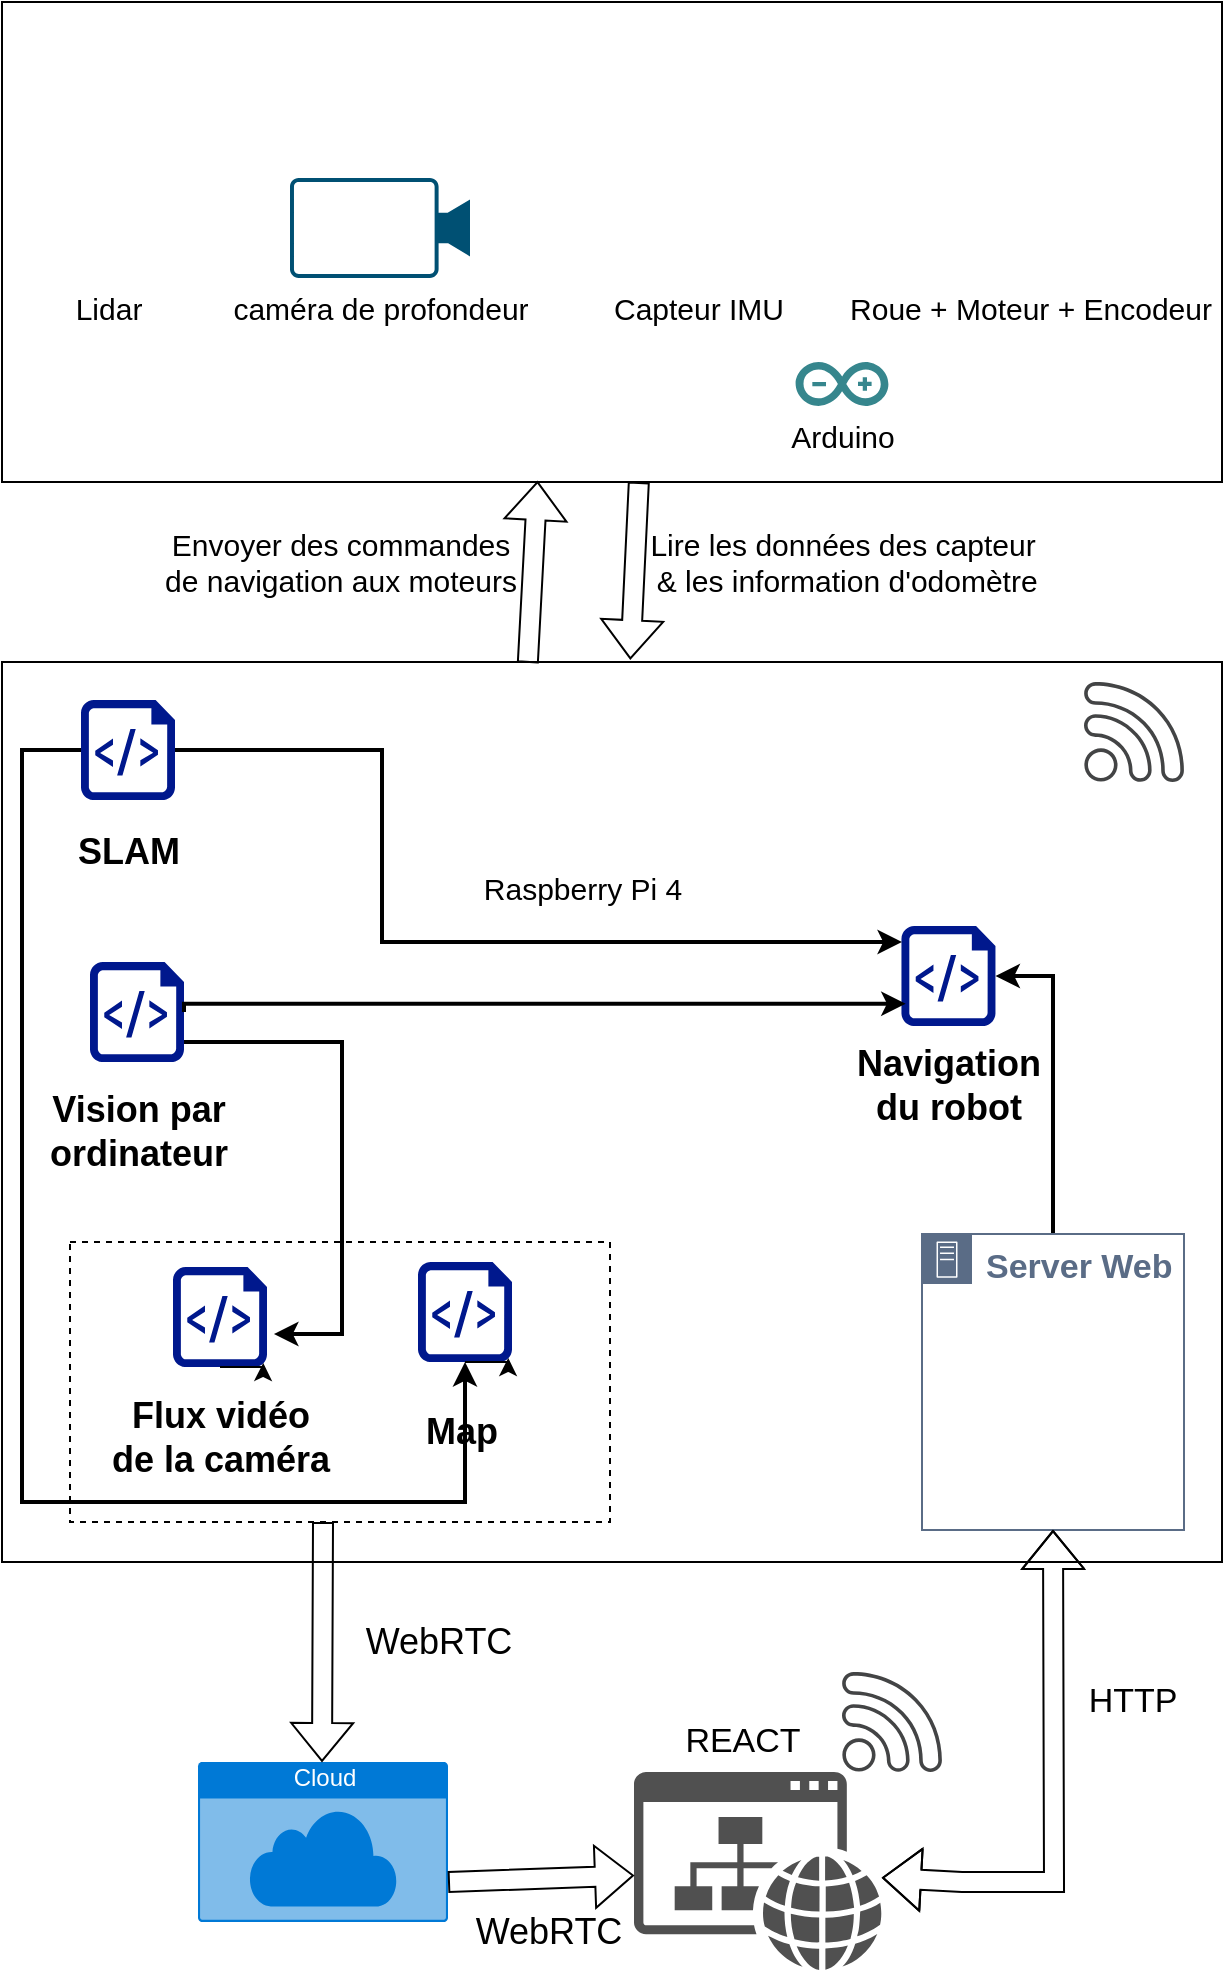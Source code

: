 <mxfile version="20.8.20" type="github">
  <diagram name="Page-1" id="iV1RnTl6HTwkThaEjvGe">
    <mxGraphModel dx="2009" dy="843" grid="1" gridSize="10" guides="1" tooltips="1" connect="1" arrows="1" fold="1" page="1" pageScale="1" pageWidth="827" pageHeight="1169" math="0" shadow="0">
      <root>
        <mxCell id="0" />
        <mxCell id="1" parent="0" />
        <mxCell id="uuslm9PACDWed2pLeZsH-23" value="" style="rounded=0;whiteSpace=wrap;html=1;" vertex="1" parent="1">
          <mxGeometry x="110" y="30" width="610" height="240" as="geometry" />
        </mxCell>
        <mxCell id="uuslm9PACDWed2pLeZsH-4" value="" style="group;rotation=90;fontSize=15;" vertex="1" connectable="0" parent="1">
          <mxGeometry x="229" y="118" width="155" height="80" as="geometry" />
        </mxCell>
        <mxCell id="uuslm9PACDWed2pLeZsH-1" value="" style="points=[[0,0.5,0],[0.19,0.02,0],[0.59,0,0],[0.985,0.02,0],[1,0.5,0],[0.985,0.98,0],[0.59,1,0],[0.19,0.98,0]];verticalLabelPosition=bottom;sketch=0;html=1;verticalAlign=top;aspect=fixed;align=center;pointerEvents=1;shape=mxgraph.cisco19.camera;fillColor=#005073;strokeColor=none;direction=west;" vertex="1" parent="uuslm9PACDWed2pLeZsH-4">
          <mxGeometry x="25" width="90" height="50" as="geometry" />
        </mxCell>
        <mxCell id="uuslm9PACDWed2pLeZsH-2" value="&lt;font style=&quot;font-size: 15px;&quot;&gt;caméra de profondeur&lt;/font&gt;" style="text;html=1;align=center;verticalAlign=middle;resizable=0;points=[];autosize=1;strokeColor=none;fillColor=none;" vertex="1" parent="uuslm9PACDWed2pLeZsH-4">
          <mxGeometry x="-15" y="50" width="170" height="30" as="geometry" />
        </mxCell>
        <mxCell id="uuslm9PACDWed2pLeZsH-6" value="" style="group;fontSize=15;" vertex="1" connectable="0" parent="1">
          <mxGeometry x="119" y="88" width="88" height="110" as="geometry" />
        </mxCell>
        <mxCell id="uuslm9PACDWed2pLeZsH-3" value="" style="shape=image;html=1;verticalAlign=top;verticalLabelPosition=bottom;labelBackgroundColor=#ffffff;imageAspect=0;aspect=fixed;image=https://cdn1.iconfinder.com/data/icons/space-and-ships-1/512/Prancheta_18-128.png" vertex="1" parent="uuslm9PACDWed2pLeZsH-6">
          <mxGeometry width="88" height="88" as="geometry" />
        </mxCell>
        <mxCell id="uuslm9PACDWed2pLeZsH-5" value="&lt;font style=&quot;font-size: 15px;&quot;&gt;Lidar&lt;/font&gt;" style="text;html=1;align=center;verticalAlign=middle;resizable=0;points=[];autosize=1;strokeColor=none;fillColor=none;" vertex="1" parent="uuslm9PACDWed2pLeZsH-6">
          <mxGeometry x="14" y="80" width="60" height="30" as="geometry" />
        </mxCell>
        <mxCell id="uuslm9PACDWed2pLeZsH-9" value="" style="group;fontSize=15;" vertex="1" connectable="0" parent="1">
          <mxGeometry x="539" y="40" width="185" height="158" as="geometry" />
        </mxCell>
        <mxCell id="uuslm9PACDWed2pLeZsH-7" value="" style="shape=image;html=1;verticalAlign=top;verticalLabelPosition=bottom;labelBackgroundColor=#ffffff;imageAspect=0;aspect=fixed;image=https://cdn2.iconfinder.com/data/icons/circle-icons-1/64/carwheel-128.png" vertex="1" parent="uuslm9PACDWed2pLeZsH-9">
          <mxGeometry x="21" width="128" height="128" as="geometry" />
        </mxCell>
        <mxCell id="uuslm9PACDWed2pLeZsH-8" value="&lt;font style=&quot;font-size: 15px;&quot;&gt;Roue + Moteur + Encodeur&lt;/font&gt;" style="text;html=1;align=center;verticalAlign=middle;resizable=0;points=[];autosize=1;strokeColor=none;fillColor=none;" vertex="1" parent="uuslm9PACDWed2pLeZsH-9">
          <mxGeometry x="-15" y="128" width="200" height="30" as="geometry" />
        </mxCell>
        <mxCell id="uuslm9PACDWed2pLeZsH-17" value="" style="group;fontSize=15;" vertex="1" connectable="0" parent="1">
          <mxGeometry x="500" y="210" width="70" height="52" as="geometry" />
        </mxCell>
        <mxCell id="uuslm9PACDWed2pLeZsH-14" value="&lt;font style=&quot;font-size: 15px;&quot;&gt;Arduino&lt;/font&gt;" style="text;html=1;align=center;verticalAlign=middle;resizable=0;points=[];autosize=1;strokeColor=none;fillColor=none;" vertex="1" parent="uuslm9PACDWed2pLeZsH-17">
          <mxGeometry x="-10" y="22" width="80" height="30" as="geometry" />
        </mxCell>
        <mxCell id="uuslm9PACDWed2pLeZsH-15" value="" style="dashed=0;outlineConnect=0;html=1;align=center;labelPosition=center;verticalLabelPosition=bottom;verticalAlign=top;shape=mxgraph.weblogos.arduino;fillColor=#36868D;strokeColor=none" vertex="1" parent="uuslm9PACDWed2pLeZsH-17">
          <mxGeometry x="6.8" width="46.4" height="22" as="geometry" />
        </mxCell>
        <mxCell id="uuslm9PACDWed2pLeZsH-22" value="" style="group;fontSize=15;" vertex="1" connectable="0" parent="1">
          <mxGeometry x="412.5" y="138" width="100" height="60" as="geometry" />
        </mxCell>
        <mxCell id="uuslm9PACDWed2pLeZsH-18" value="" style="shape=image;html=1;verticalAlign=top;verticalLabelPosition=bottom;labelBackgroundColor=#ffffff;imageAspect=0;aspect=fixed;image=https://cdn1.iconfinder.com/data/icons/unicons-line-vol-5/24/processor-128.png" vertex="1" parent="uuslm9PACDWed2pLeZsH-22">
          <mxGeometry x="26" width="38" height="38" as="geometry" />
        </mxCell>
        <mxCell id="uuslm9PACDWed2pLeZsH-21" value="&lt;font style=&quot;font-size: 15px;&quot;&gt;Capteur IMU&lt;/font&gt;" style="text;html=1;align=center;verticalAlign=middle;resizable=0;points=[];autosize=1;strokeColor=none;fillColor=none;" vertex="1" parent="uuslm9PACDWed2pLeZsH-22">
          <mxGeometry x="-10" y="30" width="110" height="30" as="geometry" />
        </mxCell>
        <mxCell id="uuslm9PACDWed2pLeZsH-25" value="" style="rounded=0;whiteSpace=wrap;html=1;" vertex="1" parent="1">
          <mxGeometry x="110" y="360" width="610" height="450" as="geometry" />
        </mxCell>
        <mxCell id="uuslm9PACDWed2pLeZsH-13" value="" style="group;fontSize=15;" vertex="1" connectable="0" parent="1">
          <mxGeometry x="350" y="370" width="110" height="118" as="geometry" />
        </mxCell>
        <mxCell id="uuslm9PACDWed2pLeZsH-11" value="" style="shape=image;html=1;verticalAlign=top;verticalLabelPosition=bottom;labelBackgroundColor=#ffffff;imageAspect=0;aspect=fixed;image=https://cdn1.iconfinder.com/data/icons/fruit-136/64/Fruit_iconfree_Filled_Outline_raspberry-healthy-organic-food-fruit_icon-128.png" vertex="1" parent="uuslm9PACDWed2pLeZsH-13">
          <mxGeometry x="6" width="88" height="88" as="geometry" />
        </mxCell>
        <mxCell id="uuslm9PACDWed2pLeZsH-12" value="&lt;font style=&quot;font-size: 15px;&quot;&gt;Raspberry Pi 4&lt;/font&gt;" style="text;html=1;align=center;verticalAlign=middle;resizable=0;points=[];autosize=1;strokeColor=none;fillColor=none;" vertex="1" parent="uuslm9PACDWed2pLeZsH-13">
          <mxGeometry x="-10" y="88" width="120" height="30" as="geometry" />
        </mxCell>
        <mxCell id="uuslm9PACDWed2pLeZsH-28" value="Lire les données des capteur&lt;br style=&quot;font-size: 15px;&quot;&gt;&amp;nbsp;&amp;amp; les information d&#39;odomètre" style="text;html=1;align=center;verticalAlign=middle;resizable=0;points=[];autosize=1;strokeColor=none;fillColor=none;fontSize=15;" vertex="1" parent="1">
          <mxGeometry x="420" y="285" width="220" height="50" as="geometry" />
        </mxCell>
        <mxCell id="uuslm9PACDWed2pLeZsH-29" value="Envoyer des commandes &lt;br style=&quot;font-size: 15px;&quot;&gt;de navigation aux moteurs" style="text;html=1;align=center;verticalAlign=middle;resizable=0;points=[];autosize=1;strokeColor=none;fillColor=none;fontSize=15;" vertex="1" parent="1">
          <mxGeometry x="179" y="285" width="200" height="50" as="geometry" />
        </mxCell>
        <mxCell id="uuslm9PACDWed2pLeZsH-30" value="" style="shape=flexArrow;endArrow=classic;html=1;rounded=0;entryX=0.515;entryY=-0.003;entryDx=0;entryDy=0;entryPerimeter=0;exitX=0.522;exitY=1;exitDx=0;exitDy=0;exitPerimeter=0;" edge="1" parent="1" source="uuslm9PACDWed2pLeZsH-23" target="uuslm9PACDWed2pLeZsH-25">
          <mxGeometry width="50" height="50" relative="1" as="geometry">
            <mxPoint x="430" y="230" as="sourcePoint" />
            <mxPoint x="370" y="360" as="targetPoint" />
          </mxGeometry>
        </mxCell>
        <mxCell id="uuslm9PACDWed2pLeZsH-31" value="" style="shape=flexArrow;endArrow=classic;html=1;rounded=0;entryX=0.439;entryY=0.998;entryDx=0;entryDy=0;entryPerimeter=0;exitX=0.431;exitY=0.001;exitDx=0;exitDy=0;exitPerimeter=0;" edge="1" parent="1" source="uuslm9PACDWed2pLeZsH-25" target="uuslm9PACDWed2pLeZsH-23">
          <mxGeometry width="50" height="50" relative="1" as="geometry">
            <mxPoint x="368" y="350" as="sourcePoint" />
            <mxPoint x="370" y="360" as="targetPoint" />
          </mxGeometry>
        </mxCell>
        <mxCell id="uuslm9PACDWed2pLeZsH-34" value="" style="group" vertex="1" connectable="0" parent="1">
          <mxGeometry x="138" y="379" width="70" height="100" as="geometry" />
        </mxCell>
        <mxCell id="uuslm9PACDWed2pLeZsH-32" value="" style="sketch=0;aspect=fixed;pointerEvents=1;shadow=0;dashed=0;html=1;strokeColor=none;labelPosition=center;verticalLabelPosition=bottom;verticalAlign=top;align=center;fillColor=#00188D;shape=mxgraph.azure.script_file" vertex="1" parent="uuslm9PACDWed2pLeZsH-34">
          <mxGeometry x="11.5" width="47" height="50" as="geometry" />
        </mxCell>
        <mxCell id="uuslm9PACDWed2pLeZsH-33" value="&lt;b&gt;&lt;font style=&quot;font-size: 18px;&quot;&gt;SLAM&lt;/font&gt;&lt;/b&gt;" style="text;html=1;align=center;verticalAlign=middle;resizable=0;points=[];autosize=1;strokeColor=none;fillColor=none;" vertex="1" parent="uuslm9PACDWed2pLeZsH-34">
          <mxGeometry y="61" width="70" height="30" as="geometry" />
        </mxCell>
        <mxCell id="uuslm9PACDWed2pLeZsH-35" value="" style="group" vertex="1" connectable="0" parent="1">
          <mxGeometry x="110" y="510" width="135" height="115" as="geometry" />
        </mxCell>
        <mxCell id="uuslm9PACDWed2pLeZsH-36" value="" style="sketch=0;aspect=fixed;pointerEvents=1;shadow=0;dashed=0;html=1;strokeColor=none;labelPosition=center;verticalLabelPosition=bottom;verticalAlign=top;align=center;fillColor=#00188D;shape=mxgraph.azure.script_file" vertex="1" parent="uuslm9PACDWed2pLeZsH-35">
          <mxGeometry x="44" width="47" height="50" as="geometry" />
        </mxCell>
        <mxCell id="uuslm9PACDWed2pLeZsH-37" value="&lt;font size=&quot;4&quot;&gt;&lt;b&gt;Vision par &lt;br&gt;ordinateur&lt;/b&gt;&lt;/font&gt;" style="text;html=1;align=center;verticalAlign=middle;resizable=0;points=[];autosize=1;strokeColor=none;fillColor=none;" vertex="1" parent="uuslm9PACDWed2pLeZsH-35">
          <mxGeometry x="12.5" y="55" width="110" height="60" as="geometry" />
        </mxCell>
        <mxCell id="uuslm9PACDWed2pLeZsH-38" value="" style="group" vertex="1" connectable="0" parent="1">
          <mxGeometry x="550" y="500" width="110" height="115" as="geometry" />
        </mxCell>
        <mxCell id="uuslm9PACDWed2pLeZsH-39" value="" style="sketch=0;aspect=fixed;pointerEvents=1;shadow=0;dashed=0;html=1;strokeColor=none;labelPosition=center;verticalLabelPosition=bottom;verticalAlign=top;align=center;fillColor=#00188D;shape=mxgraph.azure.script_file" vertex="1" parent="uuslm9PACDWed2pLeZsH-38">
          <mxGeometry x="9.73" y="-8" width="47" height="50" as="geometry" />
        </mxCell>
        <mxCell id="uuslm9PACDWed2pLeZsH-40" value="&lt;b&gt;&lt;font style=&quot;font-size: 18px;&quot;&gt;Navigation &lt;br&gt;du robot&lt;/font&gt;&lt;/b&gt;" style="text;html=1;align=center;verticalAlign=middle;resizable=0;points=[];autosize=1;strokeColor=none;fillColor=none;" vertex="1" parent="uuslm9PACDWed2pLeZsH-38">
          <mxGeometry x="-26.774" y="42" width="120" height="60" as="geometry" />
        </mxCell>
        <mxCell id="uuslm9PACDWed2pLeZsH-43" value="" style="sketch=0;pointerEvents=1;shadow=0;dashed=0;html=1;strokeColor=none;fillColor=#505050;labelPosition=center;verticalLabelPosition=bottom;verticalAlign=top;outlineConnect=0;align=center;shape=mxgraph.office.concepts.website;fontSize=18;" vertex="1" parent="1">
          <mxGeometry x="426" y="915" width="124" height="99" as="geometry" />
        </mxCell>
        <mxCell id="uuslm9PACDWed2pLeZsH-45" value="Cloud" style="html=1;strokeColor=none;fillColor=#0079D6;labelPosition=center;verticalLabelPosition=middle;verticalAlign=top;align=center;fontSize=12;outlineConnect=0;spacingTop=-6;fontColor=#FFFFFF;sketch=0;shape=mxgraph.sitemap.cloud;" vertex="1" parent="1">
          <mxGeometry x="208" y="910" width="125" height="80" as="geometry" />
        </mxCell>
        <mxCell id="uuslm9PACDWed2pLeZsH-52" value="" style="shape=flexArrow;endArrow=classic;html=1;rounded=0;fontSize=18;exitX=1;exitY=0.75;exitDx=0;exitDy=0;exitPerimeter=0;" edge="1" parent="1" source="uuslm9PACDWed2pLeZsH-45" target="uuslm9PACDWed2pLeZsH-43">
          <mxGeometry width="50" height="50" relative="1" as="geometry">
            <mxPoint x="240" y="960" as="sourcePoint" />
            <mxPoint x="430" y="965" as="targetPoint" />
          </mxGeometry>
        </mxCell>
        <mxCell id="uuslm9PACDWed2pLeZsH-53" value="WebRTC" style="text;html=1;align=center;verticalAlign=middle;resizable=0;points=[];autosize=1;strokeColor=none;fillColor=none;fontSize=18;" vertex="1" parent="1">
          <mxGeometry x="333" y="980" width="100" height="30" as="geometry" />
        </mxCell>
        <mxCell id="uuslm9PACDWed2pLeZsH-60" value="" style="group;dashed=1;" vertex="1" connectable="0" parent="1">
          <mxGeometry x="144" y="650" width="270" height="140" as="geometry" />
        </mxCell>
        <mxCell id="uuslm9PACDWed2pLeZsH-58" value="" style="rounded=0;whiteSpace=wrap;html=1;fontSize=18;dashed=1;" vertex="1" parent="uuslm9PACDWed2pLeZsH-60">
          <mxGeometry width="270" height="140" as="geometry" />
        </mxCell>
        <mxCell id="uuslm9PACDWed2pLeZsH-46" value="" style="group" vertex="1" connectable="0" parent="uuslm9PACDWed2pLeZsH-60">
          <mxGeometry x="7.5" y="12.5" width="135" height="115" as="geometry" />
        </mxCell>
        <mxCell id="uuslm9PACDWed2pLeZsH-47" value="" style="sketch=0;aspect=fixed;pointerEvents=1;shadow=0;dashed=0;html=1;strokeColor=none;labelPosition=center;verticalLabelPosition=bottom;verticalAlign=top;align=center;fillColor=#00188D;shape=mxgraph.azure.script_file" vertex="1" parent="uuslm9PACDWed2pLeZsH-46">
          <mxGeometry x="44" width="47" height="50" as="geometry" />
        </mxCell>
        <mxCell id="uuslm9PACDWed2pLeZsH-48" value="&lt;font style=&quot;font-size: 18px;&quot;&gt;&lt;b&gt;Flux vidéo&lt;br&gt;de la caméra&lt;/b&gt;&lt;/font&gt;" style="text;html=1;align=center;verticalAlign=middle;resizable=0;points=[];autosize=1;strokeColor=none;fillColor=none;" vertex="1" parent="uuslm9PACDWed2pLeZsH-46">
          <mxGeometry x="2.5" y="55" width="130" height="60" as="geometry" />
        </mxCell>
        <mxCell id="uuslm9PACDWed2pLeZsH-49" style="edgeStyle=orthogonalEdgeStyle;rounded=0;orthogonalLoop=1;jettySize=auto;html=1;exitX=0.5;exitY=1;exitDx=0;exitDy=0;exitPerimeter=0;entryX=0.96;entryY=0.96;entryDx=0;entryDy=0;entryPerimeter=0;fontSize=18;" edge="1" parent="uuslm9PACDWed2pLeZsH-46" source="uuslm9PACDWed2pLeZsH-47" target="uuslm9PACDWed2pLeZsH-47">
          <mxGeometry relative="1" as="geometry" />
        </mxCell>
        <mxCell id="uuslm9PACDWed2pLeZsH-54" value="" style="group" vertex="1" connectable="0" parent="uuslm9PACDWed2pLeZsH-60">
          <mxGeometry x="130" y="10" width="135" height="115" as="geometry" />
        </mxCell>
        <mxCell id="uuslm9PACDWed2pLeZsH-55" value="" style="sketch=0;aspect=fixed;pointerEvents=1;shadow=0;dashed=0;html=1;strokeColor=none;labelPosition=center;verticalLabelPosition=bottom;verticalAlign=top;align=center;fillColor=#00188D;shape=mxgraph.azure.script_file" vertex="1" parent="uuslm9PACDWed2pLeZsH-54">
          <mxGeometry x="44" width="47" height="50" as="geometry" />
        </mxCell>
        <mxCell id="uuslm9PACDWed2pLeZsH-56" value="&lt;font size=&quot;4&quot;&gt;&lt;b&gt;Map&amp;nbsp;&lt;/b&gt;&lt;/font&gt;" style="text;html=1;align=center;verticalAlign=middle;resizable=0;points=[];autosize=1;strokeColor=none;fillColor=none;" vertex="1" parent="uuslm9PACDWed2pLeZsH-54">
          <mxGeometry x="37.5" y="70" width="60" height="30" as="geometry" />
        </mxCell>
        <mxCell id="uuslm9PACDWed2pLeZsH-57" style="edgeStyle=orthogonalEdgeStyle;rounded=0;orthogonalLoop=1;jettySize=auto;html=1;exitX=0.5;exitY=1;exitDx=0;exitDy=0;exitPerimeter=0;entryX=0.96;entryY=0.96;entryDx=0;entryDy=0;entryPerimeter=0;fontSize=18;" edge="1" parent="uuslm9PACDWed2pLeZsH-54" source="uuslm9PACDWed2pLeZsH-55" target="uuslm9PACDWed2pLeZsH-55">
          <mxGeometry relative="1" as="geometry" />
        </mxCell>
        <mxCell id="uuslm9PACDWed2pLeZsH-77" style="edgeStyle=orthogonalEdgeStyle;rounded=0;orthogonalLoop=1;jettySize=auto;html=1;exitX=0.5;exitY=0;exitDx=0;exitDy=0;entryX=1;entryY=0.5;entryDx=0;entryDy=0;entryPerimeter=0;strokeWidth=2;fontSize=17;" edge="1" parent="1" source="uuslm9PACDWed2pLeZsH-62" target="uuslm9PACDWed2pLeZsH-39">
          <mxGeometry relative="1" as="geometry" />
        </mxCell>
        <mxCell id="uuslm9PACDWed2pLeZsH-62" value="&lt;b&gt;&lt;font style=&quot;font-size: 17px;&quot;&gt;Server Web&lt;/font&gt;&lt;/b&gt;" style="points=[[0,0],[0.25,0],[0.5,0],[0.75,0],[1,0],[1,0.25],[1,0.5],[1,0.75],[1,1],[0.75,1],[0.5,1],[0.25,1],[0,1],[0,0.75],[0,0.5],[0,0.25]];outlineConnect=0;gradientColor=none;html=1;whiteSpace=wrap;fontSize=12;fontStyle=0;container=1;pointerEvents=0;collapsible=0;recursiveResize=0;shape=mxgraph.aws4.group;grIcon=mxgraph.aws4.group_on_premise;strokeColor=#5A6C86;fillColor=none;verticalAlign=top;align=left;spacingLeft=30;fontColor=#5A6C86;dashed=0;" vertex="1" parent="1">
          <mxGeometry x="570" y="646" width="131" height="148" as="geometry" />
        </mxCell>
        <mxCell id="uuslm9PACDWed2pLeZsH-63" value="" style="shape=image;html=1;verticalAlign=top;verticalLabelPosition=bottom;labelBackgroundColor=#ffffff;imageAspect=0;aspect=fixed;image=https://cdn2.iconfinder.com/data/icons/boxicons-logos/24/bxl-django-128.png;fontSize=17;" vertex="1" parent="uuslm9PACDWed2pLeZsH-62">
          <mxGeometry x="15.5" y="37.5" width="100" height="100" as="geometry" />
        </mxCell>
        <mxCell id="uuslm9PACDWed2pLeZsH-66" value="" style="shape=flexArrow;endArrow=classic;startArrow=classic;html=1;rounded=0;fontSize=17;entryX=0.5;entryY=1;entryDx=0;entryDy=0;" edge="1" parent="1" source="uuslm9PACDWed2pLeZsH-43" target="uuslm9PACDWed2pLeZsH-62">
          <mxGeometry width="100" height="100" relative="1" as="geometry">
            <mxPoint x="570" y="1080" as="sourcePoint" />
            <mxPoint x="630" y="890" as="targetPoint" />
            <Array as="points">
              <mxPoint x="590" y="970" />
              <mxPoint x="636" y="970" />
            </Array>
          </mxGeometry>
        </mxCell>
        <mxCell id="uuslm9PACDWed2pLeZsH-67" value="HTTP" style="text;html=1;align=center;verticalAlign=middle;resizable=0;points=[];autosize=1;strokeColor=none;fillColor=none;fontSize=17;" vertex="1" parent="1">
          <mxGeometry x="640" y="865" width="70" height="30" as="geometry" />
        </mxCell>
        <mxCell id="uuslm9PACDWed2pLeZsH-68" value="" style="sketch=0;pointerEvents=1;shadow=0;dashed=0;html=1;strokeColor=none;fillColor=#434445;aspect=fixed;labelPosition=center;verticalLabelPosition=bottom;verticalAlign=top;align=center;outlineConnect=0;shape=mxgraph.vvd.wi_fi;fontSize=17;" vertex="1" parent="1">
          <mxGeometry x="651" y="370" width="50" height="50" as="geometry" />
        </mxCell>
        <mxCell id="uuslm9PACDWed2pLeZsH-69" value="" style="sketch=0;pointerEvents=1;shadow=0;dashed=0;html=1;strokeColor=none;fillColor=#434445;aspect=fixed;labelPosition=center;verticalLabelPosition=bottom;verticalAlign=top;align=center;outlineConnect=0;shape=mxgraph.vvd.wi_fi;fontSize=17;" vertex="1" parent="1">
          <mxGeometry x="530" y="865" width="50" height="50" as="geometry" />
        </mxCell>
        <mxCell id="uuslm9PACDWed2pLeZsH-50" value="" style="shape=flexArrow;endArrow=classic;html=1;rounded=0;fontSize=18;" edge="1" parent="1">
          <mxGeometry width="50" height="50" relative="1" as="geometry">
            <mxPoint x="270.5" y="790" as="sourcePoint" />
            <mxPoint x="270" y="910" as="targetPoint" />
          </mxGeometry>
        </mxCell>
        <mxCell id="uuslm9PACDWed2pLeZsH-51" value="WebRTC" style="text;html=1;align=center;verticalAlign=middle;resizable=0;points=[];autosize=1;strokeColor=none;fillColor=none;fontSize=18;" vertex="1" parent="1">
          <mxGeometry x="277.5" y="835" width="100" height="30" as="geometry" />
        </mxCell>
        <mxCell id="uuslm9PACDWed2pLeZsH-71" style="edgeStyle=orthogonalEdgeStyle;rounded=0;orthogonalLoop=1;jettySize=auto;html=1;exitX=1;exitY=0.5;exitDx=0;exitDy=0;exitPerimeter=0;fontSize=17;strokeWidth=2;" edge="1" parent="1" source="uuslm9PACDWed2pLeZsH-32">
          <mxGeometry relative="1" as="geometry">
            <mxPoint x="560" y="500" as="targetPoint" />
            <Array as="points">
              <mxPoint x="300" y="404" />
              <mxPoint x="300" y="500" />
              <mxPoint x="560" y="500" />
            </Array>
          </mxGeometry>
        </mxCell>
        <mxCell id="uuslm9PACDWed2pLeZsH-73" style="edgeStyle=orthogonalEdgeStyle;rounded=0;orthogonalLoop=1;jettySize=auto;html=1;exitX=1;exitY=0.5;exitDx=0;exitDy=0;exitPerimeter=0;entryX=0.045;entryY=0.777;entryDx=0;entryDy=0;entryPerimeter=0;strokeWidth=2;fontSize=17;" edge="1" parent="1" source="uuslm9PACDWed2pLeZsH-36" target="uuslm9PACDWed2pLeZsH-39">
          <mxGeometry relative="1" as="geometry">
            <Array as="points">
              <mxPoint x="201" y="531" />
            </Array>
          </mxGeometry>
        </mxCell>
        <mxCell id="uuslm9PACDWed2pLeZsH-75" style="edgeStyle=orthogonalEdgeStyle;rounded=0;orthogonalLoop=1;jettySize=auto;html=1;exitX=0;exitY=0.5;exitDx=0;exitDy=0;exitPerimeter=0;entryX=0.5;entryY=1;entryDx=0;entryDy=0;entryPerimeter=0;strokeWidth=2;fontSize=17;" edge="1" parent="1" source="uuslm9PACDWed2pLeZsH-32" target="uuslm9PACDWed2pLeZsH-55">
          <mxGeometry relative="1" as="geometry">
            <Array as="points">
              <mxPoint x="120" y="404" />
              <mxPoint x="120" y="780" />
              <mxPoint x="342" y="780" />
            </Array>
          </mxGeometry>
        </mxCell>
        <mxCell id="uuslm9PACDWed2pLeZsH-76" style="edgeStyle=orthogonalEdgeStyle;rounded=0;orthogonalLoop=1;jettySize=auto;html=1;entryX=1.074;entryY=0.67;entryDx=0;entryDy=0;entryPerimeter=0;strokeWidth=2;fontSize=17;" edge="1" parent="1" source="uuslm9PACDWed2pLeZsH-36" target="uuslm9PACDWed2pLeZsH-47">
          <mxGeometry relative="1" as="geometry">
            <Array as="points">
              <mxPoint x="280" y="550" />
              <mxPoint x="280" y="696" />
            </Array>
          </mxGeometry>
        </mxCell>
        <mxCell id="uuslm9PACDWed2pLeZsH-80" value="" style="group" vertex="1" connectable="0" parent="1">
          <mxGeometry x="440" y="835" width="80" height="80" as="geometry" />
        </mxCell>
        <mxCell id="uuslm9PACDWed2pLeZsH-78" value="" style="shape=image;html=1;verticalAlign=top;verticalLabelPosition=bottom;labelBackgroundColor=#ffffff;imageAspect=0;aspect=fixed;image=https://cdn1.iconfinder.com/data/icons/unicons-line-vol-5/24/react-128.png;fontSize=17;" vertex="1" parent="uuslm9PACDWed2pLeZsH-80">
          <mxGeometry x="10" width="60" height="60" as="geometry" />
        </mxCell>
        <mxCell id="uuslm9PACDWed2pLeZsH-79" value="REACT&lt;br&gt;" style="text;html=1;align=center;verticalAlign=middle;resizable=0;points=[];autosize=1;strokeColor=none;fillColor=none;fontSize=17;" vertex="1" parent="uuslm9PACDWed2pLeZsH-80">
          <mxGeometry y="50" width="80" height="30" as="geometry" />
        </mxCell>
      </root>
    </mxGraphModel>
  </diagram>
</mxfile>
